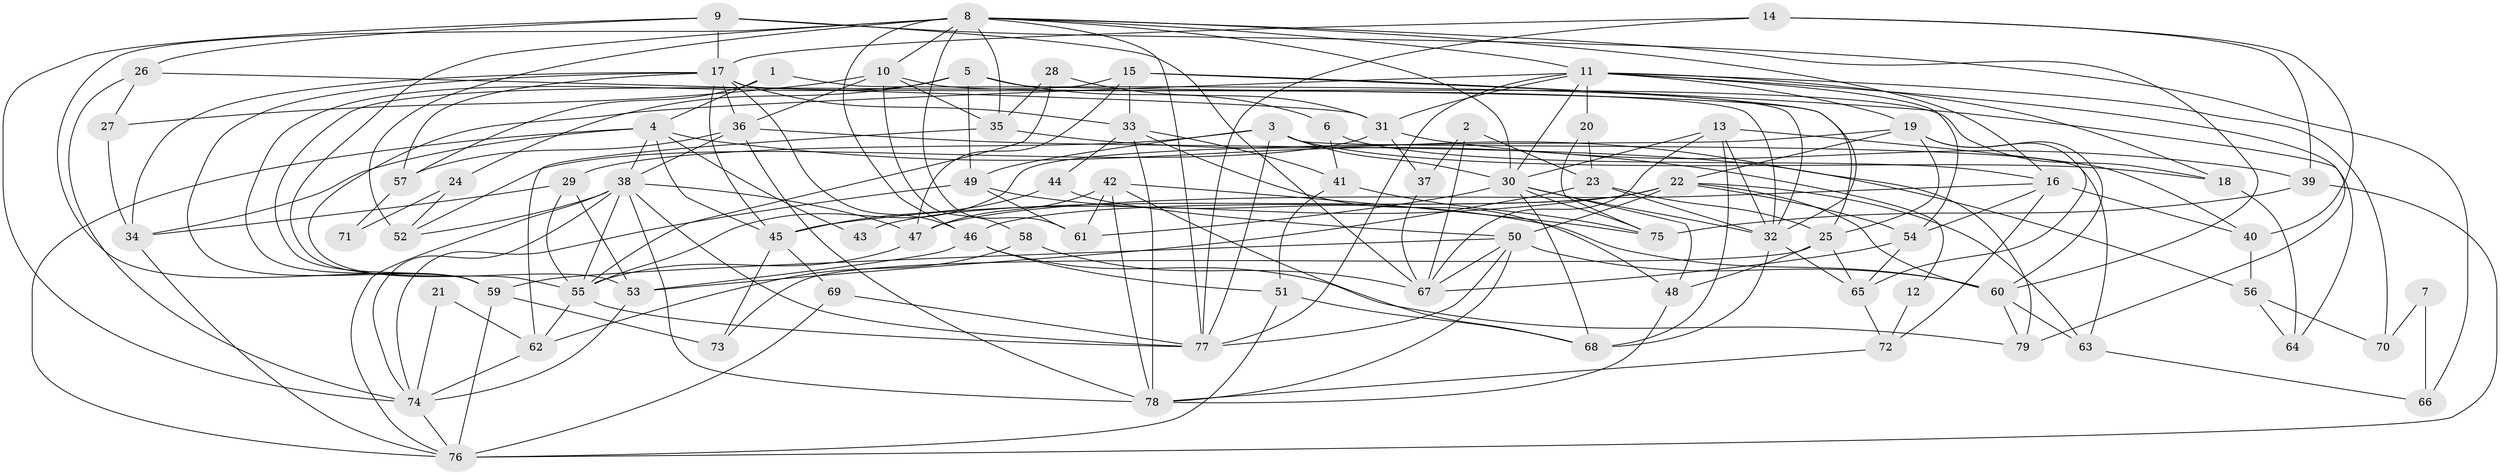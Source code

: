 // original degree distribution, {3: 0.2692307692307692, 4: 0.24615384615384617, 2: 0.16153846153846155, 6: 0.11538461538461539, 5: 0.15384615384615385, 8: 0.03076923076923077, 7: 0.015384615384615385, 9: 0.007692307692307693}
// Generated by graph-tools (version 1.1) at 2025/37/03/04/25 23:37:14]
// undirected, 79 vertices, 200 edges
graph export_dot {
  node [color=gray90,style=filled];
  1;
  2;
  3;
  4;
  5;
  6;
  7;
  8;
  9;
  10;
  11;
  12;
  13;
  14;
  15;
  16;
  17;
  18;
  19;
  20;
  21;
  22;
  23;
  24;
  25;
  26;
  27;
  28;
  29;
  30;
  31;
  32;
  33;
  34;
  35;
  36;
  37;
  38;
  39;
  40;
  41;
  42;
  43;
  44;
  45;
  46;
  47;
  48;
  49;
  50;
  51;
  52;
  53;
  54;
  55;
  56;
  57;
  58;
  59;
  60;
  61;
  62;
  63;
  64;
  65;
  66;
  67;
  68;
  69;
  70;
  71;
  72;
  73;
  74;
  75;
  76;
  77;
  78;
  79;
  1 -- 4 [weight=1.0];
  1 -- 32 [weight=1.0];
  1 -- 57 [weight=1.0];
  2 -- 23 [weight=1.0];
  2 -- 37 [weight=1.0];
  2 -- 67 [weight=1.0];
  3 -- 18 [weight=1.0];
  3 -- 29 [weight=1.0];
  3 -- 30 [weight=1.0];
  3 -- 49 [weight=1.0];
  3 -- 63 [weight=1.0];
  3 -- 77 [weight=1.0];
  4 -- 12 [weight=1.0];
  4 -- 34 [weight=1.0];
  4 -- 38 [weight=1.0];
  4 -- 43 [weight=2.0];
  4 -- 45 [weight=1.0];
  4 -- 76 [weight=1.0];
  5 -- 6 [weight=1.0];
  5 -- 24 [weight=1.0];
  5 -- 25 [weight=1.0];
  5 -- 49 [weight=1.0];
  5 -- 59 [weight=1.0];
  6 -- 16 [weight=1.0];
  6 -- 41 [weight=1.0];
  7 -- 66 [weight=1.0];
  7 -- 70 [weight=1.0];
  8 -- 10 [weight=1.0];
  8 -- 11 [weight=1.0];
  8 -- 16 [weight=1.0];
  8 -- 30 [weight=1.0];
  8 -- 35 [weight=1.0];
  8 -- 46 [weight=1.0];
  8 -- 52 [weight=1.0];
  8 -- 55 [weight=1.0];
  8 -- 59 [weight=1.0];
  8 -- 60 [weight=1.0];
  8 -- 61 [weight=1.0];
  8 -- 77 [weight=1.0];
  9 -- 17 [weight=1.0];
  9 -- 26 [weight=1.0];
  9 -- 66 [weight=1.0];
  9 -- 67 [weight=1.0];
  9 -- 74 [weight=1.0];
  10 -- 18 [weight=2.0];
  10 -- 27 [weight=1.0];
  10 -- 35 [weight=1.0];
  10 -- 36 [weight=1.0];
  10 -- 58 [weight=1.0];
  11 -- 18 [weight=1.0];
  11 -- 19 [weight=1.0];
  11 -- 20 [weight=1.0];
  11 -- 30 [weight=1.0];
  11 -- 31 [weight=1.0];
  11 -- 53 [weight=1.0];
  11 -- 54 [weight=1.0];
  11 -- 70 [weight=1.0];
  11 -- 77 [weight=1.0];
  11 -- 79 [weight=1.0];
  12 -- 72 [weight=1.0];
  13 -- 30 [weight=1.0];
  13 -- 32 [weight=1.0];
  13 -- 40 [weight=1.0];
  13 -- 67 [weight=1.0];
  13 -- 68 [weight=1.0];
  14 -- 17 [weight=1.0];
  14 -- 39 [weight=1.0];
  14 -- 40 [weight=1.0];
  14 -- 77 [weight=1.0];
  15 -- 32 [weight=1.0];
  15 -- 33 [weight=1.0];
  15 -- 47 [weight=1.0];
  15 -- 59 [weight=1.0];
  15 -- 64 [weight=1.0];
  16 -- 40 [weight=1.0];
  16 -- 47 [weight=1.0];
  16 -- 54 [weight=1.0];
  16 -- 72 [weight=1.0];
  17 -- 32 [weight=1.0];
  17 -- 33 [weight=1.0];
  17 -- 34 [weight=1.0];
  17 -- 36 [weight=1.0];
  17 -- 45 [weight=1.0];
  17 -- 46 [weight=1.0];
  17 -- 57 [weight=1.0];
  17 -- 59 [weight=1.0];
  18 -- 64 [weight=1.0];
  19 -- 22 [weight=1.0];
  19 -- 25 [weight=1.0];
  19 -- 55 [weight=1.0];
  19 -- 60 [weight=1.0];
  19 -- 65 [weight=1.0];
  20 -- 23 [weight=1.0];
  20 -- 75 [weight=1.0];
  21 -- 62 [weight=1.0];
  21 -- 74 [weight=1.0];
  22 -- 43 [weight=1.0];
  22 -- 45 [weight=1.0];
  22 -- 46 [weight=1.0];
  22 -- 50 [weight=1.0];
  22 -- 54 [weight=1.0];
  22 -- 60 [weight=1.0];
  22 -- 63 [weight=1.0];
  23 -- 25 [weight=1.0];
  23 -- 32 [weight=1.0];
  23 -- 53 [weight=1.0];
  24 -- 52 [weight=1.0];
  24 -- 71 [weight=1.0];
  25 -- 48 [weight=1.0];
  25 -- 65 [weight=1.0];
  25 -- 73 [weight=1.0];
  26 -- 27 [weight=1.0];
  26 -- 31 [weight=2.0];
  26 -- 74 [weight=1.0];
  27 -- 34 [weight=1.0];
  28 -- 31 [weight=1.0];
  28 -- 35 [weight=1.0];
  28 -- 55 [weight=1.0];
  29 -- 34 [weight=2.0];
  29 -- 53 [weight=1.0];
  29 -- 55 [weight=1.0];
  30 -- 32 [weight=1.0];
  30 -- 48 [weight=1.0];
  30 -- 61 [weight=1.0];
  30 -- 68 [weight=1.0];
  30 -- 75 [weight=1.0];
  31 -- 37 [weight=2.0];
  31 -- 39 [weight=1.0];
  31 -- 52 [weight=1.0];
  32 -- 65 [weight=1.0];
  32 -- 68 [weight=1.0];
  33 -- 41 [weight=1.0];
  33 -- 44 [weight=1.0];
  33 -- 48 [weight=1.0];
  33 -- 78 [weight=1.0];
  34 -- 76 [weight=1.0];
  35 -- 62 [weight=1.0];
  35 -- 79 [weight=1.0];
  36 -- 38 [weight=1.0];
  36 -- 56 [weight=1.0];
  36 -- 57 [weight=1.0];
  36 -- 78 [weight=1.0];
  37 -- 67 [weight=2.0];
  38 -- 47 [weight=1.0];
  38 -- 52 [weight=1.0];
  38 -- 55 [weight=1.0];
  38 -- 74 [weight=1.0];
  38 -- 76 [weight=1.0];
  38 -- 77 [weight=1.0];
  38 -- 78 [weight=1.0];
  39 -- 75 [weight=1.0];
  39 -- 76 [weight=1.0];
  40 -- 56 [weight=1.0];
  41 -- 51 [weight=1.0];
  41 -- 75 [weight=1.0];
  42 -- 47 [weight=1.0];
  42 -- 61 [weight=1.0];
  42 -- 68 [weight=1.0];
  42 -- 75 [weight=1.0];
  42 -- 78 [weight=1.0];
  44 -- 45 [weight=1.0];
  44 -- 50 [weight=1.0];
  45 -- 69 [weight=1.0];
  45 -- 73 [weight=1.0];
  46 -- 51 [weight=1.0];
  46 -- 53 [weight=1.0];
  46 -- 79 [weight=1.0];
  47 -- 55 [weight=2.0];
  48 -- 78 [weight=1.0];
  49 -- 60 [weight=1.0];
  49 -- 61 [weight=1.0];
  49 -- 74 [weight=1.0];
  50 -- 59 [weight=1.0];
  50 -- 60 [weight=1.0];
  50 -- 67 [weight=1.0];
  50 -- 77 [weight=1.0];
  50 -- 78 [weight=1.0];
  51 -- 68 [weight=2.0];
  51 -- 76 [weight=1.0];
  53 -- 74 [weight=1.0];
  54 -- 65 [weight=1.0];
  54 -- 67 [weight=1.0];
  55 -- 62 [weight=1.0];
  55 -- 77 [weight=1.0];
  56 -- 64 [weight=1.0];
  56 -- 70 [weight=1.0];
  57 -- 71 [weight=1.0];
  58 -- 62 [weight=1.0];
  58 -- 67 [weight=1.0];
  59 -- 73 [weight=1.0];
  59 -- 76 [weight=1.0];
  60 -- 63 [weight=1.0];
  60 -- 79 [weight=1.0];
  62 -- 74 [weight=1.0];
  63 -- 66 [weight=1.0];
  65 -- 72 [weight=1.0];
  69 -- 76 [weight=1.0];
  69 -- 77 [weight=1.0];
  72 -- 78 [weight=1.0];
  74 -- 76 [weight=1.0];
}
